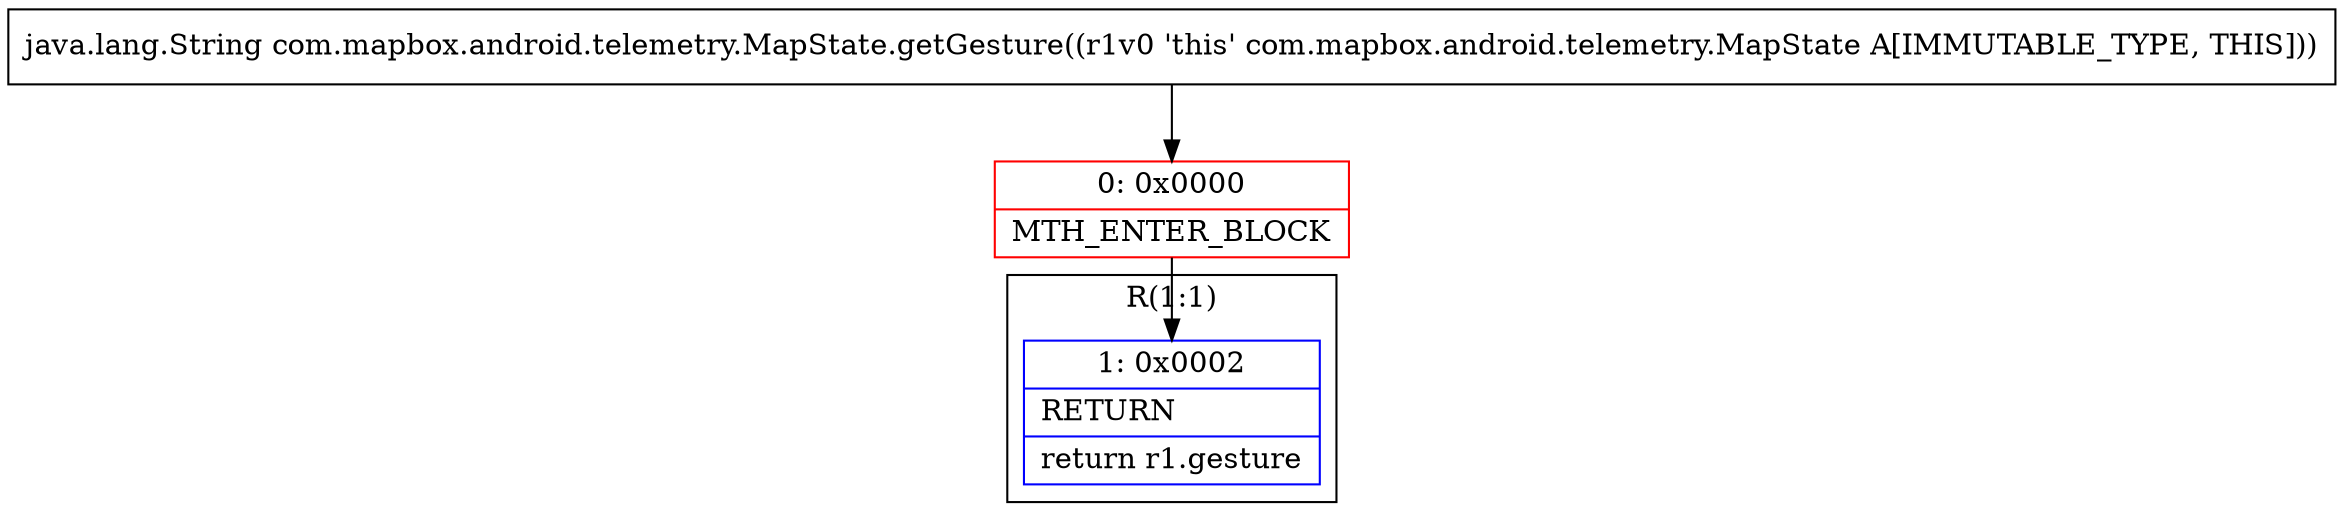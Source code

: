 digraph "CFG forcom.mapbox.android.telemetry.MapState.getGesture()Ljava\/lang\/String;" {
subgraph cluster_Region_708695983 {
label = "R(1:1)";
node [shape=record,color=blue];
Node_1 [shape=record,label="{1\:\ 0x0002|RETURN\l|return r1.gesture\l}"];
}
Node_0 [shape=record,color=red,label="{0\:\ 0x0000|MTH_ENTER_BLOCK\l}"];
MethodNode[shape=record,label="{java.lang.String com.mapbox.android.telemetry.MapState.getGesture((r1v0 'this' com.mapbox.android.telemetry.MapState A[IMMUTABLE_TYPE, THIS])) }"];
MethodNode -> Node_0;
Node_0 -> Node_1;
}


